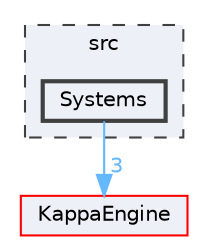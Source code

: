 digraph "src/Systems"
{
 // LATEX_PDF_SIZE
  bgcolor="transparent";
  edge [fontname=Helvetica,fontsize=10,labelfontname=Helvetica,labelfontsize=10];
  node [fontname=Helvetica,fontsize=10,shape=box,height=0.2,width=0.4];
  compound=true
  subgraph clusterdir_68267d1309a1af8e8297ef4c3efbcdba {
    graph [ bgcolor="#edf0f7", pencolor="grey25", label="src", fontname=Helvetica,fontsize=10 style="filled,dashed", URL="dir_68267d1309a1af8e8297ef4c3efbcdba.html",tooltip=""]
  dir_900c20bb70493231141df6997ccd6b87 [label="Systems", fillcolor="#edf0f7", color="grey25", style="filled,bold", URL="dir_900c20bb70493231141df6997ccd6b87.html",tooltip=""];
  }
  dir_7a044aca65652e510981cdea032e9a30 [label="KappaEngine", fillcolor="#edf0f7", color="red", style="filled", URL="dir_7a044aca65652e510981cdea032e9a30.html",tooltip=""];
  dir_900c20bb70493231141df6997ccd6b87->dir_7a044aca65652e510981cdea032e9a30 [headlabel="3", labeldistance=1.5 headhref="dir_000014_000010.html" color="steelblue1" fontcolor="steelblue1"];
}
